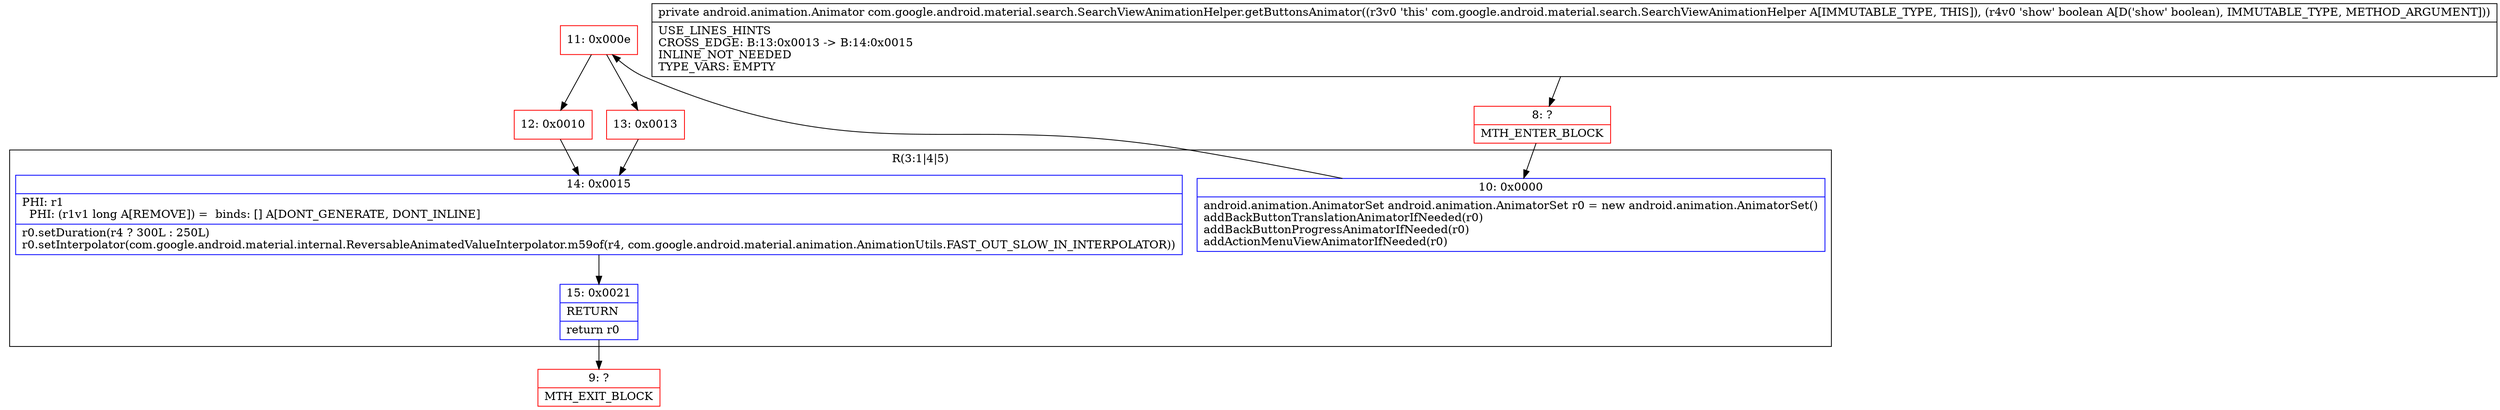 digraph "CFG forcom.google.android.material.search.SearchViewAnimationHelper.getButtonsAnimator(Z)Landroid\/animation\/Animator;" {
subgraph cluster_Region_70973941 {
label = "R(3:1|4|5)";
node [shape=record,color=blue];
Node_10 [shape=record,label="{10\:\ 0x0000|android.animation.AnimatorSet android.animation.AnimatorSet r0 = new android.animation.AnimatorSet()\laddBackButtonTranslationAnimatorIfNeeded(r0)\laddBackButtonProgressAnimatorIfNeeded(r0)\laddActionMenuViewAnimatorIfNeeded(r0)\l}"];
Node_14 [shape=record,label="{14\:\ 0x0015|PHI: r1 \l  PHI: (r1v1 long A[REMOVE]) =  binds: [] A[DONT_GENERATE, DONT_INLINE]\l|r0.setDuration(r4 ? 300L : 250L)\lr0.setInterpolator(com.google.android.material.internal.ReversableAnimatedValueInterpolator.m59of(r4, com.google.android.material.animation.AnimationUtils.FAST_OUT_SLOW_IN_INTERPOLATOR))\l}"];
Node_15 [shape=record,label="{15\:\ 0x0021|RETURN\l|return r0\l}"];
}
Node_8 [shape=record,color=red,label="{8\:\ ?|MTH_ENTER_BLOCK\l}"];
Node_11 [shape=record,color=red,label="{11\:\ 0x000e}"];
Node_12 [shape=record,color=red,label="{12\:\ 0x0010}"];
Node_9 [shape=record,color=red,label="{9\:\ ?|MTH_EXIT_BLOCK\l}"];
Node_13 [shape=record,color=red,label="{13\:\ 0x0013}"];
MethodNode[shape=record,label="{private android.animation.Animator com.google.android.material.search.SearchViewAnimationHelper.getButtonsAnimator((r3v0 'this' com.google.android.material.search.SearchViewAnimationHelper A[IMMUTABLE_TYPE, THIS]), (r4v0 'show' boolean A[D('show' boolean), IMMUTABLE_TYPE, METHOD_ARGUMENT]))  | USE_LINES_HINTS\lCROSS_EDGE: B:13:0x0013 \-\> B:14:0x0015\lINLINE_NOT_NEEDED\lTYPE_VARS: EMPTY\l}"];
MethodNode -> Node_8;Node_10 -> Node_11;
Node_14 -> Node_15;
Node_15 -> Node_9;
Node_8 -> Node_10;
Node_11 -> Node_12;
Node_11 -> Node_13;
Node_12 -> Node_14;
Node_13 -> Node_14;
}

